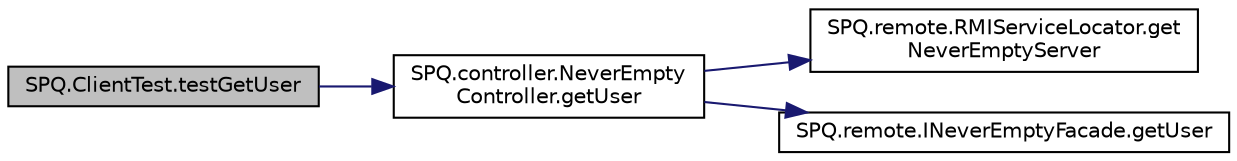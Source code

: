 digraph "SPQ.ClientTest.testGetUser"
{
  edge [fontname="Helvetica",fontsize="10",labelfontname="Helvetica",labelfontsize="10"];
  node [fontname="Helvetica",fontsize="10",shape=record];
  rankdir="LR";
  Node13 [label="SPQ.ClientTest.testGetUser",height=0.2,width=0.4,color="black", fillcolor="grey75", style="filled", fontcolor="black"];
  Node13 -> Node14 [color="midnightblue",fontsize="10",style="solid",fontname="Helvetica"];
  Node14 [label="SPQ.controller.NeverEmpty\lController.getUser",height=0.2,width=0.4,color="black", fillcolor="white", style="filled",URL="$class_s_p_q_1_1controller_1_1_never_empty_controller.html#a4f799c7fc9ce32740ec45401fa6fd1b1"];
  Node14 -> Node15 [color="midnightblue",fontsize="10",style="solid",fontname="Helvetica"];
  Node15 [label="SPQ.remote.RMIServiceLocator.get\lNeverEmptyServer",height=0.2,width=0.4,color="black", fillcolor="white", style="filled",URL="$class_s_p_q_1_1remote_1_1_r_m_i_service_locator.html#a19d79d8b31c278a127bf921895d889ae"];
  Node14 -> Node16 [color="midnightblue",fontsize="10",style="solid",fontname="Helvetica"];
  Node16 [label="SPQ.remote.INeverEmptyFacade.getUser",height=0.2,width=0.4,color="black", fillcolor="white", style="filled",URL="$interface_s_p_q_1_1remote_1_1_i_never_empty_facade.html#aa329dfc23ab0832e73802bf2df90b9e0"];
}
